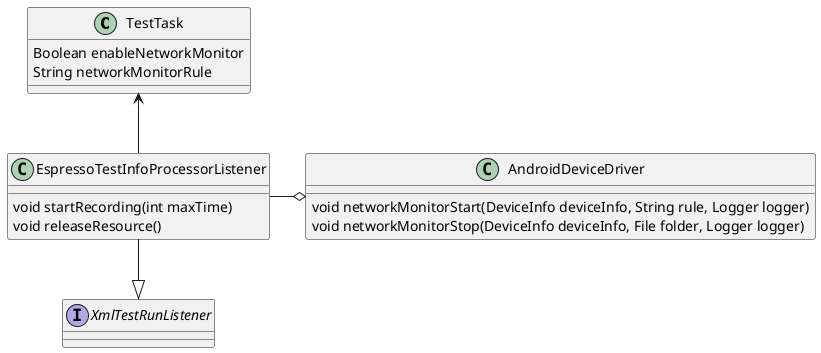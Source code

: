 @startuml agent_network_test_design

class TestTask {
    Boolean enableNetworkMonitor
    String networkMonitorRule
}

class EspressoTestInfoProcessorListener {
    void startRecording(int maxTime)
    void releaseResource()
}

interface XmlTestRunListener {
}

class AndroidDeviceDriver {
    void networkMonitorStart(DeviceInfo deviceInfo, String rule, Logger logger)
    void networkMonitorStop(DeviceInfo deviceInfo, File folder, Logger logger)
}

EspressoTestInfoProcessorListener -u-> TestTask
EspressoTestInfoProcessorListener -d-|> XmlTestRunListener
EspressoTestInfoProcessorListener -o AndroidDeviceDriver

@enduml
